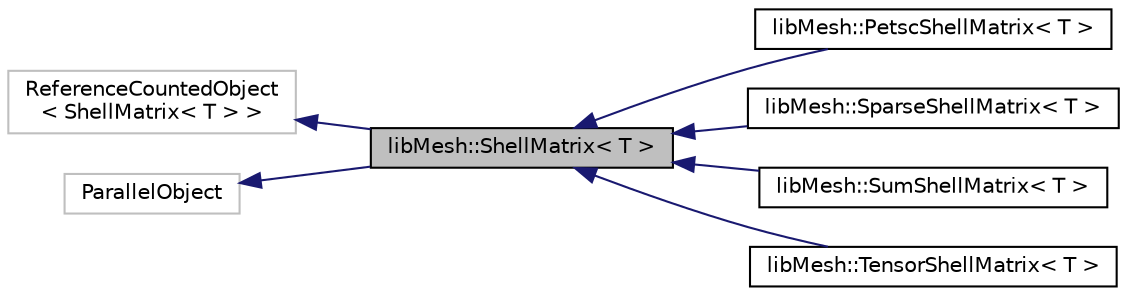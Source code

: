 digraph "libMesh::ShellMatrix&lt; T &gt;"
{
 // INTERACTIVE_SVG=YES
  edge [fontname="Helvetica",fontsize="10",labelfontname="Helvetica",labelfontsize="10"];
  node [fontname="Helvetica",fontsize="10",shape=record];
  rankdir="LR";
  Node1 [label="libMesh::ShellMatrix\< T \>",height=0.2,width=0.4,color="black", fillcolor="grey75", style="filled" fontcolor="black"];
  Node2 -> Node1 [dir="back",color="midnightblue",fontsize="10",style="solid",fontname="Helvetica"];
  Node2 [label="ReferenceCountedObject\l\< ShellMatrix\< T \> \>",height=0.2,width=0.4,color="grey75", fillcolor="white", style="filled"];
  Node3 -> Node1 [dir="back",color="midnightblue",fontsize="10",style="solid",fontname="Helvetica"];
  Node3 [label="ParallelObject",height=0.2,width=0.4,color="grey75", fillcolor="white", style="filled"];
  Node1 -> Node4 [dir="back",color="midnightblue",fontsize="10",style="solid",fontname="Helvetica"];
  Node4 [label="libMesh::PetscShellMatrix\< T \>",height=0.2,width=0.4,color="black", fillcolor="white", style="filled",URL="$classlibMesh_1_1PetscShellMatrix.html",tooltip="这个类允许使用 PETSc shell 矩阵。 所有覆盖的虚拟函数都在 shell_matrix.h 中有文档说明。 "];
  Node1 -> Node5 [dir="back",color="midnightblue",fontsize="10",style="solid",fontname="Helvetica"];
  Node5 [label="libMesh::SparseShellMatrix\< T \>",height=0.2,width=0.4,color="black", fillcolor="white", style="filled",URL="$classlibMesh_1_1SparseShellMatrix.html",tooltip="允许将任何SparseMatrix对象用作壳矩阵的类。 "];
  Node1 -> Node6 [dir="back",color="midnightblue",fontsize="10",style="solid",fontname="Helvetica"];
  Node6 [label="libMesh::SumShellMatrix\< T \>",height=0.2,width=0.4,color="black", fillcolor="white", style="filled",URL="$classlibMesh_1_1SumShellMatrix.html",tooltip="将任意数量的壳矩阵组合成一个单独的壳矩阵，通过将它们相加在一起的类。 "];
  Node1 -> Node7 [dir="back",color="midnightblue",fontsize="10",style="solid",fontname="Helvetica"];
  Node7 [label="libMesh::TensorShellMatrix\< T \>",height=0.2,width=0.4,color="black", fillcolor="white", style="filled",URL="$classlibMesh_1_1TensorShellMatrix.html",tooltip="由两个向量的张量积构成的壳矩阵，即A = v*w^T。 "];
}
